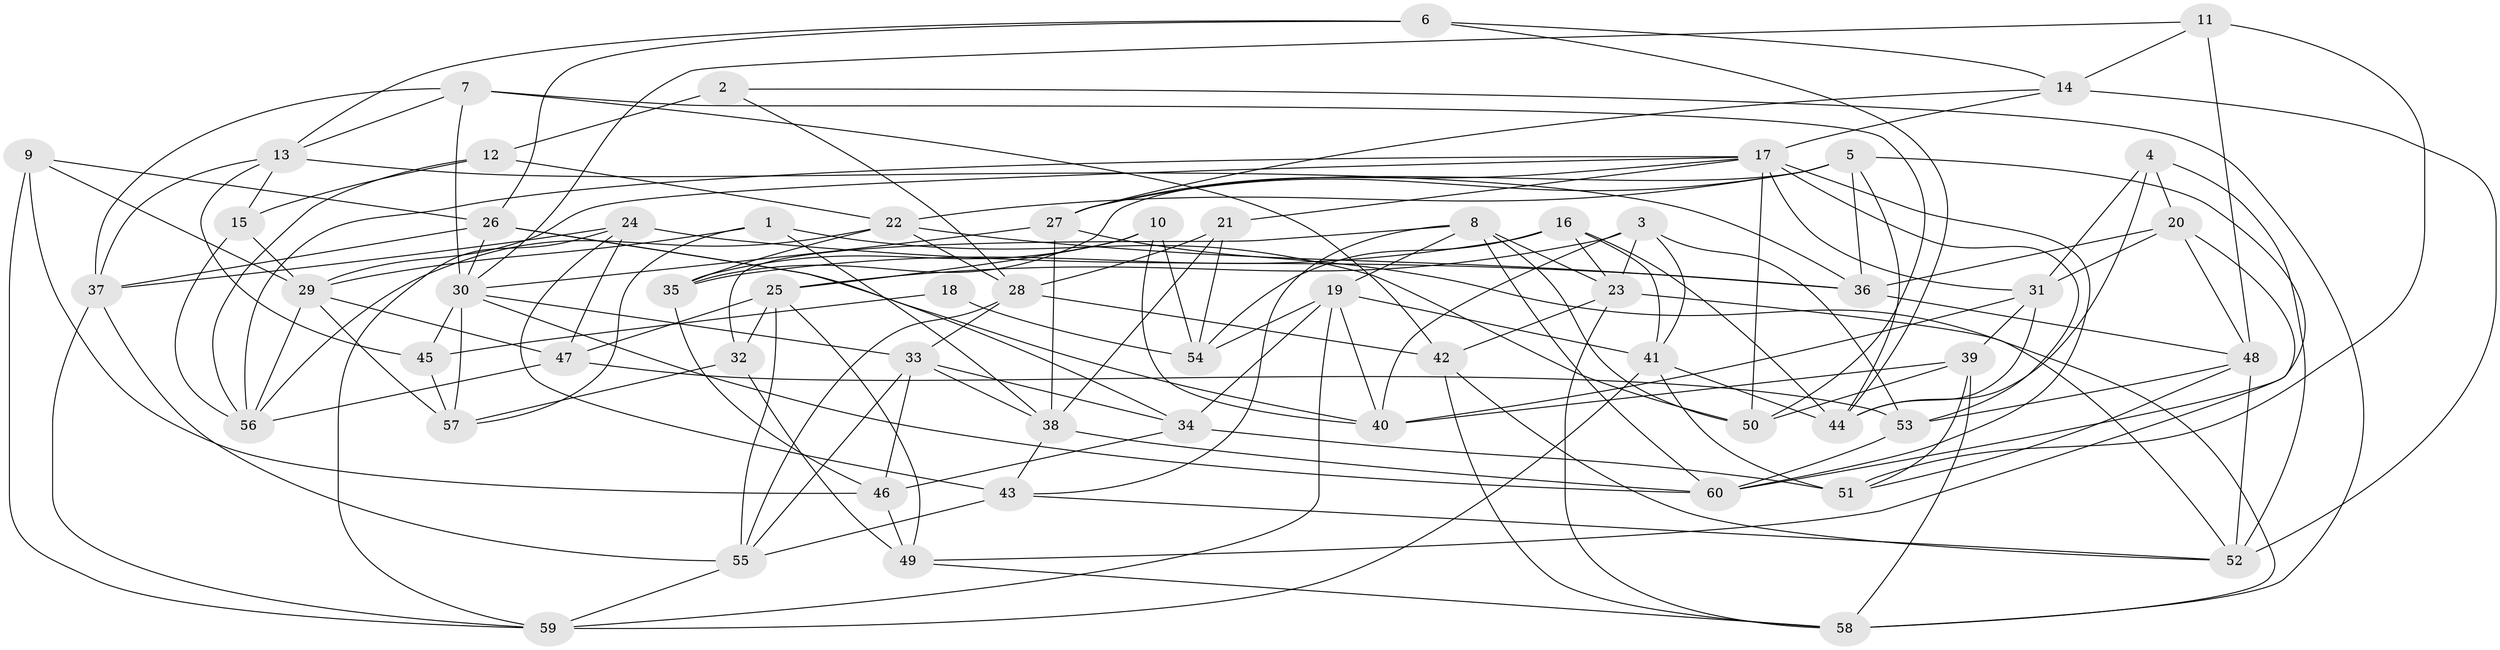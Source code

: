 // original degree distribution, {4: 1.0}
// Generated by graph-tools (version 1.1) at 2025/03/03/09/25 03:03:04]
// undirected, 60 vertices, 159 edges
graph export_dot {
graph [start="1"]
  node [color=gray90,style=filled];
  1;
  2;
  3;
  4;
  5;
  6;
  7;
  8;
  9;
  10;
  11;
  12;
  13;
  14;
  15;
  16;
  17;
  18;
  19;
  20;
  21;
  22;
  23;
  24;
  25;
  26;
  27;
  28;
  29;
  30;
  31;
  32;
  33;
  34;
  35;
  36;
  37;
  38;
  39;
  40;
  41;
  42;
  43;
  44;
  45;
  46;
  47;
  48;
  49;
  50;
  51;
  52;
  53;
  54;
  55;
  56;
  57;
  58;
  59;
  60;
  1 -- 29 [weight=1.0];
  1 -- 38 [weight=1.0];
  1 -- 50 [weight=1.0];
  1 -- 57 [weight=1.0];
  2 -- 12 [weight=2.0];
  2 -- 28 [weight=1.0];
  2 -- 58 [weight=1.0];
  3 -- 23 [weight=1.0];
  3 -- 25 [weight=1.0];
  3 -- 40 [weight=1.0];
  3 -- 41 [weight=1.0];
  3 -- 53 [weight=2.0];
  4 -- 20 [weight=1.0];
  4 -- 31 [weight=1.0];
  4 -- 44 [weight=1.0];
  4 -- 52 [weight=1.0];
  5 -- 22 [weight=1.0];
  5 -- 27 [weight=1.0];
  5 -- 35 [weight=1.0];
  5 -- 36 [weight=1.0];
  5 -- 44 [weight=1.0];
  5 -- 60 [weight=1.0];
  6 -- 13 [weight=1.0];
  6 -- 14 [weight=1.0];
  6 -- 26 [weight=1.0];
  6 -- 44 [weight=1.0];
  7 -- 13 [weight=1.0];
  7 -- 30 [weight=1.0];
  7 -- 37 [weight=1.0];
  7 -- 42 [weight=2.0];
  7 -- 50 [weight=1.0];
  8 -- 19 [weight=1.0];
  8 -- 23 [weight=1.0];
  8 -- 32 [weight=1.0];
  8 -- 43 [weight=1.0];
  8 -- 50 [weight=1.0];
  8 -- 60 [weight=1.0];
  9 -- 26 [weight=1.0];
  9 -- 29 [weight=1.0];
  9 -- 46 [weight=1.0];
  9 -- 59 [weight=1.0];
  10 -- 25 [weight=1.0];
  10 -- 35 [weight=1.0];
  10 -- 40 [weight=1.0];
  10 -- 54 [weight=1.0];
  11 -- 14 [weight=1.0];
  11 -- 30 [weight=1.0];
  11 -- 48 [weight=1.0];
  11 -- 51 [weight=1.0];
  12 -- 15 [weight=1.0];
  12 -- 22 [weight=2.0];
  12 -- 56 [weight=1.0];
  13 -- 15 [weight=1.0];
  13 -- 36 [weight=1.0];
  13 -- 37 [weight=1.0];
  13 -- 45 [weight=1.0];
  14 -- 17 [weight=2.0];
  14 -- 27 [weight=1.0];
  14 -- 52 [weight=1.0];
  15 -- 29 [weight=1.0];
  15 -- 56 [weight=1.0];
  16 -- 23 [weight=1.0];
  16 -- 35 [weight=2.0];
  16 -- 41 [weight=1.0];
  16 -- 44 [weight=1.0];
  16 -- 54 [weight=1.0];
  17 -- 21 [weight=1.0];
  17 -- 27 [weight=1.0];
  17 -- 29 [weight=1.0];
  17 -- 31 [weight=1.0];
  17 -- 50 [weight=1.0];
  17 -- 53 [weight=1.0];
  17 -- 56 [weight=1.0];
  17 -- 60 [weight=1.0];
  18 -- 45 [weight=2.0];
  18 -- 54 [weight=2.0];
  19 -- 34 [weight=1.0];
  19 -- 40 [weight=1.0];
  19 -- 41 [weight=1.0];
  19 -- 54 [weight=1.0];
  19 -- 59 [weight=1.0];
  20 -- 31 [weight=1.0];
  20 -- 36 [weight=2.0];
  20 -- 48 [weight=1.0];
  20 -- 49 [weight=1.0];
  21 -- 28 [weight=1.0];
  21 -- 38 [weight=1.0];
  21 -- 54 [weight=1.0];
  22 -- 28 [weight=1.0];
  22 -- 35 [weight=1.0];
  22 -- 36 [weight=2.0];
  22 -- 56 [weight=1.0];
  23 -- 42 [weight=1.0];
  23 -- 52 [weight=1.0];
  23 -- 58 [weight=1.0];
  24 -- 36 [weight=1.0];
  24 -- 37 [weight=1.0];
  24 -- 43 [weight=2.0];
  24 -- 47 [weight=1.0];
  24 -- 59 [weight=1.0];
  25 -- 32 [weight=1.0];
  25 -- 47 [weight=1.0];
  25 -- 49 [weight=1.0];
  25 -- 55 [weight=1.0];
  26 -- 30 [weight=1.0];
  26 -- 34 [weight=1.0];
  26 -- 37 [weight=1.0];
  26 -- 40 [weight=1.0];
  27 -- 30 [weight=1.0];
  27 -- 38 [weight=1.0];
  27 -- 58 [weight=1.0];
  28 -- 33 [weight=1.0];
  28 -- 42 [weight=1.0];
  28 -- 55 [weight=1.0];
  29 -- 47 [weight=2.0];
  29 -- 56 [weight=1.0];
  29 -- 57 [weight=1.0];
  30 -- 33 [weight=1.0];
  30 -- 45 [weight=1.0];
  30 -- 57 [weight=1.0];
  30 -- 60 [weight=1.0];
  31 -- 39 [weight=1.0];
  31 -- 40 [weight=1.0];
  31 -- 44 [weight=1.0];
  32 -- 49 [weight=1.0];
  32 -- 57 [weight=1.0];
  33 -- 34 [weight=1.0];
  33 -- 38 [weight=1.0];
  33 -- 46 [weight=1.0];
  33 -- 55 [weight=1.0];
  34 -- 46 [weight=1.0];
  34 -- 51 [weight=2.0];
  35 -- 46 [weight=1.0];
  36 -- 48 [weight=1.0];
  37 -- 55 [weight=1.0];
  37 -- 59 [weight=1.0];
  38 -- 43 [weight=1.0];
  38 -- 60 [weight=1.0];
  39 -- 40 [weight=1.0];
  39 -- 50 [weight=2.0];
  39 -- 51 [weight=1.0];
  39 -- 58 [weight=1.0];
  41 -- 44 [weight=1.0];
  41 -- 51 [weight=1.0];
  41 -- 59 [weight=1.0];
  42 -- 52 [weight=1.0];
  42 -- 58 [weight=1.0];
  43 -- 52 [weight=1.0];
  43 -- 55 [weight=1.0];
  45 -- 57 [weight=2.0];
  46 -- 49 [weight=2.0];
  47 -- 53 [weight=1.0];
  47 -- 56 [weight=1.0];
  48 -- 51 [weight=1.0];
  48 -- 52 [weight=1.0];
  48 -- 53 [weight=1.0];
  49 -- 58 [weight=1.0];
  53 -- 60 [weight=1.0];
  55 -- 59 [weight=1.0];
}
